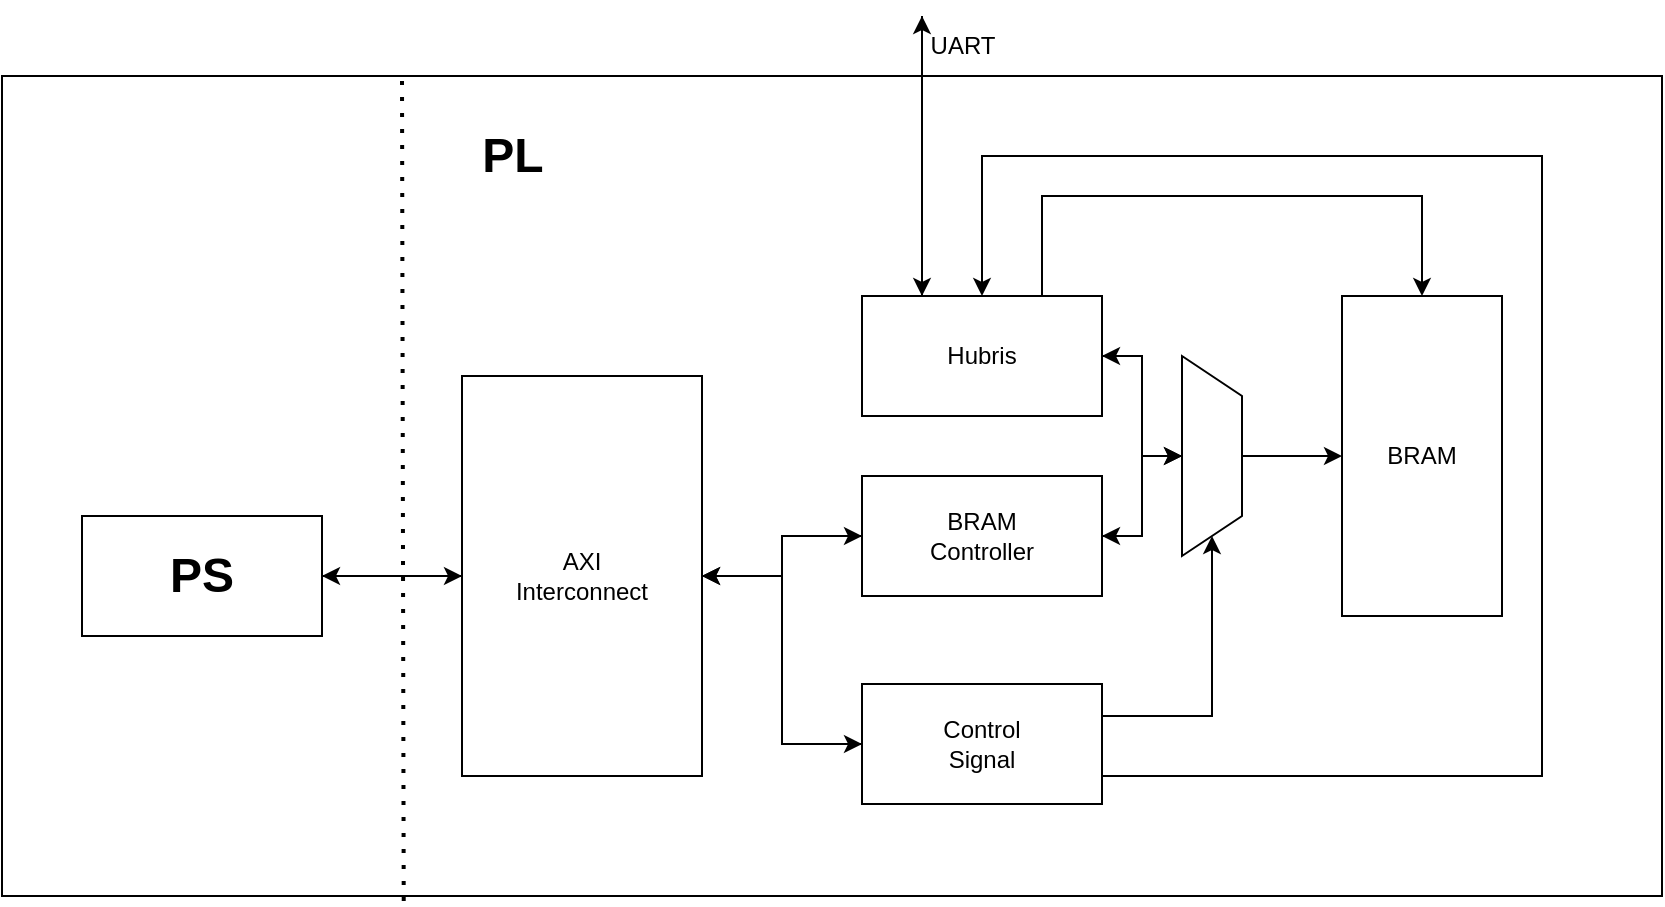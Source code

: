 <mxfile version="24.3.1" type="device">
  <diagram name="Page-1" id="Hp8R7yjbj4EGSyhL0wEn">
    <mxGraphModel dx="1434" dy="847" grid="1" gridSize="10" guides="1" tooltips="1" connect="1" arrows="1" fold="1" page="1" pageScale="1" pageWidth="1169" pageHeight="827" math="0" shadow="0">
      <root>
        <mxCell id="0" />
        <mxCell id="1" parent="0" />
        <mxCell id="j4qfja45PSdk9B2tENhS-32" value="" style="rounded=0;whiteSpace=wrap;html=1;fillColor=none;" parent="1" vertex="1">
          <mxGeometry x="150" y="110" width="830" height="410" as="geometry" />
        </mxCell>
        <mxCell id="j4qfja45PSdk9B2tENhS-1" value="BRAM" style="rounded=0;whiteSpace=wrap;html=1;" parent="1" vertex="1">
          <mxGeometry x="820" y="220" width="80" height="160" as="geometry" />
        </mxCell>
        <mxCell id="j4qfja45PSdk9B2tENhS-11" style="edgeStyle=orthogonalEdgeStyle;rounded=0;orthogonalLoop=1;jettySize=auto;html=1;" parent="1" source="j4qfja45PSdk9B2tENhS-2" target="j4qfja45PSdk9B2tENhS-9" edge="1">
          <mxGeometry relative="1" as="geometry" />
        </mxCell>
        <mxCell id="j4qfja45PSdk9B2tENhS-36" style="edgeStyle=orthogonalEdgeStyle;rounded=0;orthogonalLoop=1;jettySize=auto;html=1;exitX=1;exitY=0;exitDx=0;exitDy=0;entryX=0.5;entryY=0;entryDx=0;entryDy=0;" parent="1" source="j4qfja45PSdk9B2tENhS-2" target="j4qfja45PSdk9B2tENhS-1" edge="1">
          <mxGeometry relative="1" as="geometry">
            <Array as="points">
              <mxPoint x="670" y="220" />
              <mxPoint x="670" y="170" />
              <mxPoint x="860" y="170" />
            </Array>
          </mxGeometry>
        </mxCell>
        <mxCell id="2rZ2pw6oNvYek1_uLGKU-1" style="edgeStyle=orthogonalEdgeStyle;rounded=0;orthogonalLoop=1;jettySize=auto;html=1;exitX=0.25;exitY=0;exitDx=0;exitDy=0;" edge="1" parent="1" source="j4qfja45PSdk9B2tENhS-2">
          <mxGeometry relative="1" as="geometry">
            <mxPoint x="610" y="80" as="targetPoint" />
          </mxGeometry>
        </mxCell>
        <mxCell id="j4qfja45PSdk9B2tENhS-2" value="Hubris" style="rounded=0;whiteSpace=wrap;html=1;" parent="1" vertex="1">
          <mxGeometry x="580" y="220" width="120" height="60" as="geometry" />
        </mxCell>
        <mxCell id="j4qfja45PSdk9B2tENhS-15" style="edgeStyle=orthogonalEdgeStyle;rounded=0;orthogonalLoop=1;jettySize=auto;html=1;" parent="1" source="j4qfja45PSdk9B2tENhS-3" target="j4qfja45PSdk9B2tENhS-8" edge="1">
          <mxGeometry relative="1" as="geometry" />
        </mxCell>
        <mxCell id="j4qfja45PSdk9B2tENhS-18" style="edgeStyle=orthogonalEdgeStyle;rounded=0;orthogonalLoop=1;jettySize=auto;html=1;exitX=1;exitY=0.5;exitDx=0;exitDy=0;entryX=0;entryY=0.5;entryDx=0;entryDy=0;" parent="1" source="j4qfja45PSdk9B2tENhS-3" target="j4qfja45PSdk9B2tENhS-4" edge="1">
          <mxGeometry relative="1" as="geometry" />
        </mxCell>
        <mxCell id="j4qfja45PSdk9B2tENhS-34" style="edgeStyle=orthogonalEdgeStyle;rounded=0;orthogonalLoop=1;jettySize=auto;html=1;" parent="1" source="j4qfja45PSdk9B2tENhS-3" target="j4qfja45PSdk9B2tENhS-7" edge="1">
          <mxGeometry relative="1" as="geometry" />
        </mxCell>
        <mxCell id="j4qfja45PSdk9B2tENhS-3" value="AXI&lt;div&gt;Interconnect&lt;/div&gt;" style="rounded=0;whiteSpace=wrap;html=1;" parent="1" vertex="1">
          <mxGeometry x="380" y="260" width="120" height="200" as="geometry" />
        </mxCell>
        <mxCell id="j4qfja45PSdk9B2tENhS-12" style="edgeStyle=orthogonalEdgeStyle;rounded=0;orthogonalLoop=1;jettySize=auto;html=1;entryX=1;entryY=0.5;entryDx=0;entryDy=0;" parent="1" source="j4qfja45PSdk9B2tENhS-4" target="j4qfja45PSdk9B2tENhS-9" edge="1">
          <mxGeometry relative="1" as="geometry">
            <Array as="points">
              <mxPoint x="755" y="430" />
            </Array>
          </mxGeometry>
        </mxCell>
        <mxCell id="j4qfja45PSdk9B2tENhS-21" style="edgeStyle=orthogonalEdgeStyle;rounded=0;orthogonalLoop=1;jettySize=auto;html=1;" parent="1" source="j4qfja45PSdk9B2tENhS-4" target="j4qfja45PSdk9B2tENhS-3" edge="1">
          <mxGeometry relative="1" as="geometry" />
        </mxCell>
        <mxCell id="j4qfja45PSdk9B2tENhS-26" style="edgeStyle=orthogonalEdgeStyle;rounded=0;orthogonalLoop=1;jettySize=auto;html=1;" parent="1" source="j4qfja45PSdk9B2tENhS-4" target="j4qfja45PSdk9B2tENhS-2" edge="1">
          <mxGeometry relative="1" as="geometry">
            <Array as="points">
              <mxPoint x="920" y="460" />
              <mxPoint x="920" y="150" />
              <mxPoint x="640" y="150" />
            </Array>
          </mxGeometry>
        </mxCell>
        <mxCell id="j4qfja45PSdk9B2tENhS-4" value="Control&lt;div&gt;Signal&lt;/div&gt;" style="rounded=0;whiteSpace=wrap;html=1;" parent="1" vertex="1">
          <mxGeometry x="580" y="414" width="120" height="60" as="geometry" />
        </mxCell>
        <mxCell id="j4qfja45PSdk9B2tENhS-33" style="edgeStyle=orthogonalEdgeStyle;rounded=0;orthogonalLoop=1;jettySize=auto;html=1;" parent="1" source="j4qfja45PSdk9B2tENhS-7" target="j4qfja45PSdk9B2tENhS-3" edge="1">
          <mxGeometry relative="1" as="geometry" />
        </mxCell>
        <mxCell id="j4qfja45PSdk9B2tENhS-7" value="&lt;font style=&quot;font-size: 24px;&quot;&gt;&lt;b&gt;PS&lt;/b&gt;&lt;/font&gt;" style="rounded=0;whiteSpace=wrap;html=1;" parent="1" vertex="1">
          <mxGeometry x="190" y="330" width="120" height="60" as="geometry" />
        </mxCell>
        <mxCell id="j4qfja45PSdk9B2tENhS-10" style="edgeStyle=orthogonalEdgeStyle;rounded=0;orthogonalLoop=1;jettySize=auto;html=1;exitX=1;exitY=0.5;exitDx=0;exitDy=0;" parent="1" source="j4qfja45PSdk9B2tENhS-8" target="j4qfja45PSdk9B2tENhS-9" edge="1">
          <mxGeometry relative="1" as="geometry" />
        </mxCell>
        <mxCell id="j4qfja45PSdk9B2tENhS-16" style="edgeStyle=orthogonalEdgeStyle;rounded=0;orthogonalLoop=1;jettySize=auto;html=1;" parent="1" source="j4qfja45PSdk9B2tENhS-8" target="j4qfja45PSdk9B2tENhS-3" edge="1">
          <mxGeometry relative="1" as="geometry" />
        </mxCell>
        <mxCell id="j4qfja45PSdk9B2tENhS-8" value="BRAM&lt;div&gt;Controller&lt;/div&gt;" style="rounded=0;whiteSpace=wrap;html=1;" parent="1" vertex="1">
          <mxGeometry x="580" y="310" width="120" height="60" as="geometry" />
        </mxCell>
        <mxCell id="j4qfja45PSdk9B2tENhS-22" style="edgeStyle=orthogonalEdgeStyle;rounded=0;orthogonalLoop=1;jettySize=auto;html=1;exitX=0.5;exitY=0;exitDx=0;exitDy=0;" parent="1" source="j4qfja45PSdk9B2tENhS-9" target="j4qfja45PSdk9B2tENhS-1" edge="1">
          <mxGeometry relative="1" as="geometry" />
        </mxCell>
        <mxCell id="j4qfja45PSdk9B2tENhS-24" style="edgeStyle=orthogonalEdgeStyle;rounded=0;orthogonalLoop=1;jettySize=auto;html=1;" parent="1" source="j4qfja45PSdk9B2tENhS-9" target="j4qfja45PSdk9B2tENhS-8" edge="1">
          <mxGeometry relative="1" as="geometry" />
        </mxCell>
        <mxCell id="j4qfja45PSdk9B2tENhS-25" style="edgeStyle=orthogonalEdgeStyle;rounded=0;orthogonalLoop=1;jettySize=auto;html=1;entryX=1;entryY=0.5;entryDx=0;entryDy=0;" parent="1" source="j4qfja45PSdk9B2tENhS-9" target="j4qfja45PSdk9B2tENhS-2" edge="1">
          <mxGeometry relative="1" as="geometry" />
        </mxCell>
        <mxCell id="j4qfja45PSdk9B2tENhS-9" value="" style="shape=trapezoid;perimeter=trapezoidPerimeter;whiteSpace=wrap;html=1;fixedSize=1;direction=south;" parent="1" vertex="1">
          <mxGeometry x="740" y="250" width="30" height="100" as="geometry" />
        </mxCell>
        <mxCell id="j4qfja45PSdk9B2tENhS-30" value="" style="endArrow=none;dashed=1;html=1;dashPattern=1 3;strokeWidth=2;rounded=0;exitX=0.242;exitY=1.006;exitDx=0;exitDy=0;exitPerimeter=0;" parent="1" edge="1" source="j4qfja45PSdk9B2tENhS-32">
          <mxGeometry width="50" height="50" relative="1" as="geometry">
            <mxPoint x="350" y="560" as="sourcePoint" />
            <mxPoint x="350" y="110" as="targetPoint" />
          </mxGeometry>
        </mxCell>
        <mxCell id="j4qfja45PSdk9B2tENhS-35" value="&lt;font style=&quot;font-size: 24px;&quot;&gt;&lt;b&gt;PL&lt;/b&gt;&lt;/font&gt;" style="text;html=1;align=center;verticalAlign=middle;resizable=0;points=[];autosize=1;strokeColor=none;fillColor=none;" parent="1" vertex="1">
          <mxGeometry x="380" y="130" width="50" height="40" as="geometry" />
        </mxCell>
        <mxCell id="2rZ2pw6oNvYek1_uLGKU-2" style="edgeStyle=orthogonalEdgeStyle;rounded=0;orthogonalLoop=1;jettySize=auto;html=1;exitX=0.25;exitY=0;exitDx=0;exitDy=0;" edge="1" parent="1">
          <mxGeometry relative="1" as="geometry">
            <mxPoint x="610" y="220" as="targetPoint" />
            <mxPoint x="610" y="80" as="sourcePoint" />
          </mxGeometry>
        </mxCell>
        <mxCell id="2rZ2pw6oNvYek1_uLGKU-3" value="UART" style="text;html=1;align=center;verticalAlign=middle;resizable=0;points=[];autosize=1;strokeColor=none;fillColor=none;" vertex="1" parent="1">
          <mxGeometry x="600" y="80" width="60" height="30" as="geometry" />
        </mxCell>
      </root>
    </mxGraphModel>
  </diagram>
</mxfile>
